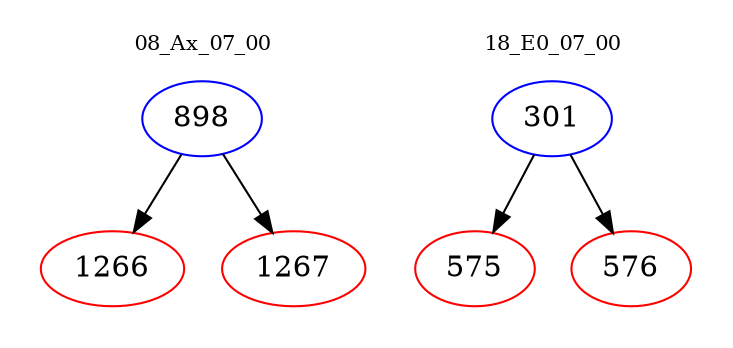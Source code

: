digraph{
subgraph cluster_0 {
color = white
label = "08_Ax_07_00";
fontsize=10;
T0_898 [label="898", color="blue"]
T0_898 -> T0_1266 [color="black"]
T0_1266 [label="1266", color="red"]
T0_898 -> T0_1267 [color="black"]
T0_1267 [label="1267", color="red"]
}
subgraph cluster_1 {
color = white
label = "18_E0_07_00";
fontsize=10;
T1_301 [label="301", color="blue"]
T1_301 -> T1_575 [color="black"]
T1_575 [label="575", color="red"]
T1_301 -> T1_576 [color="black"]
T1_576 [label="576", color="red"]
}
}
